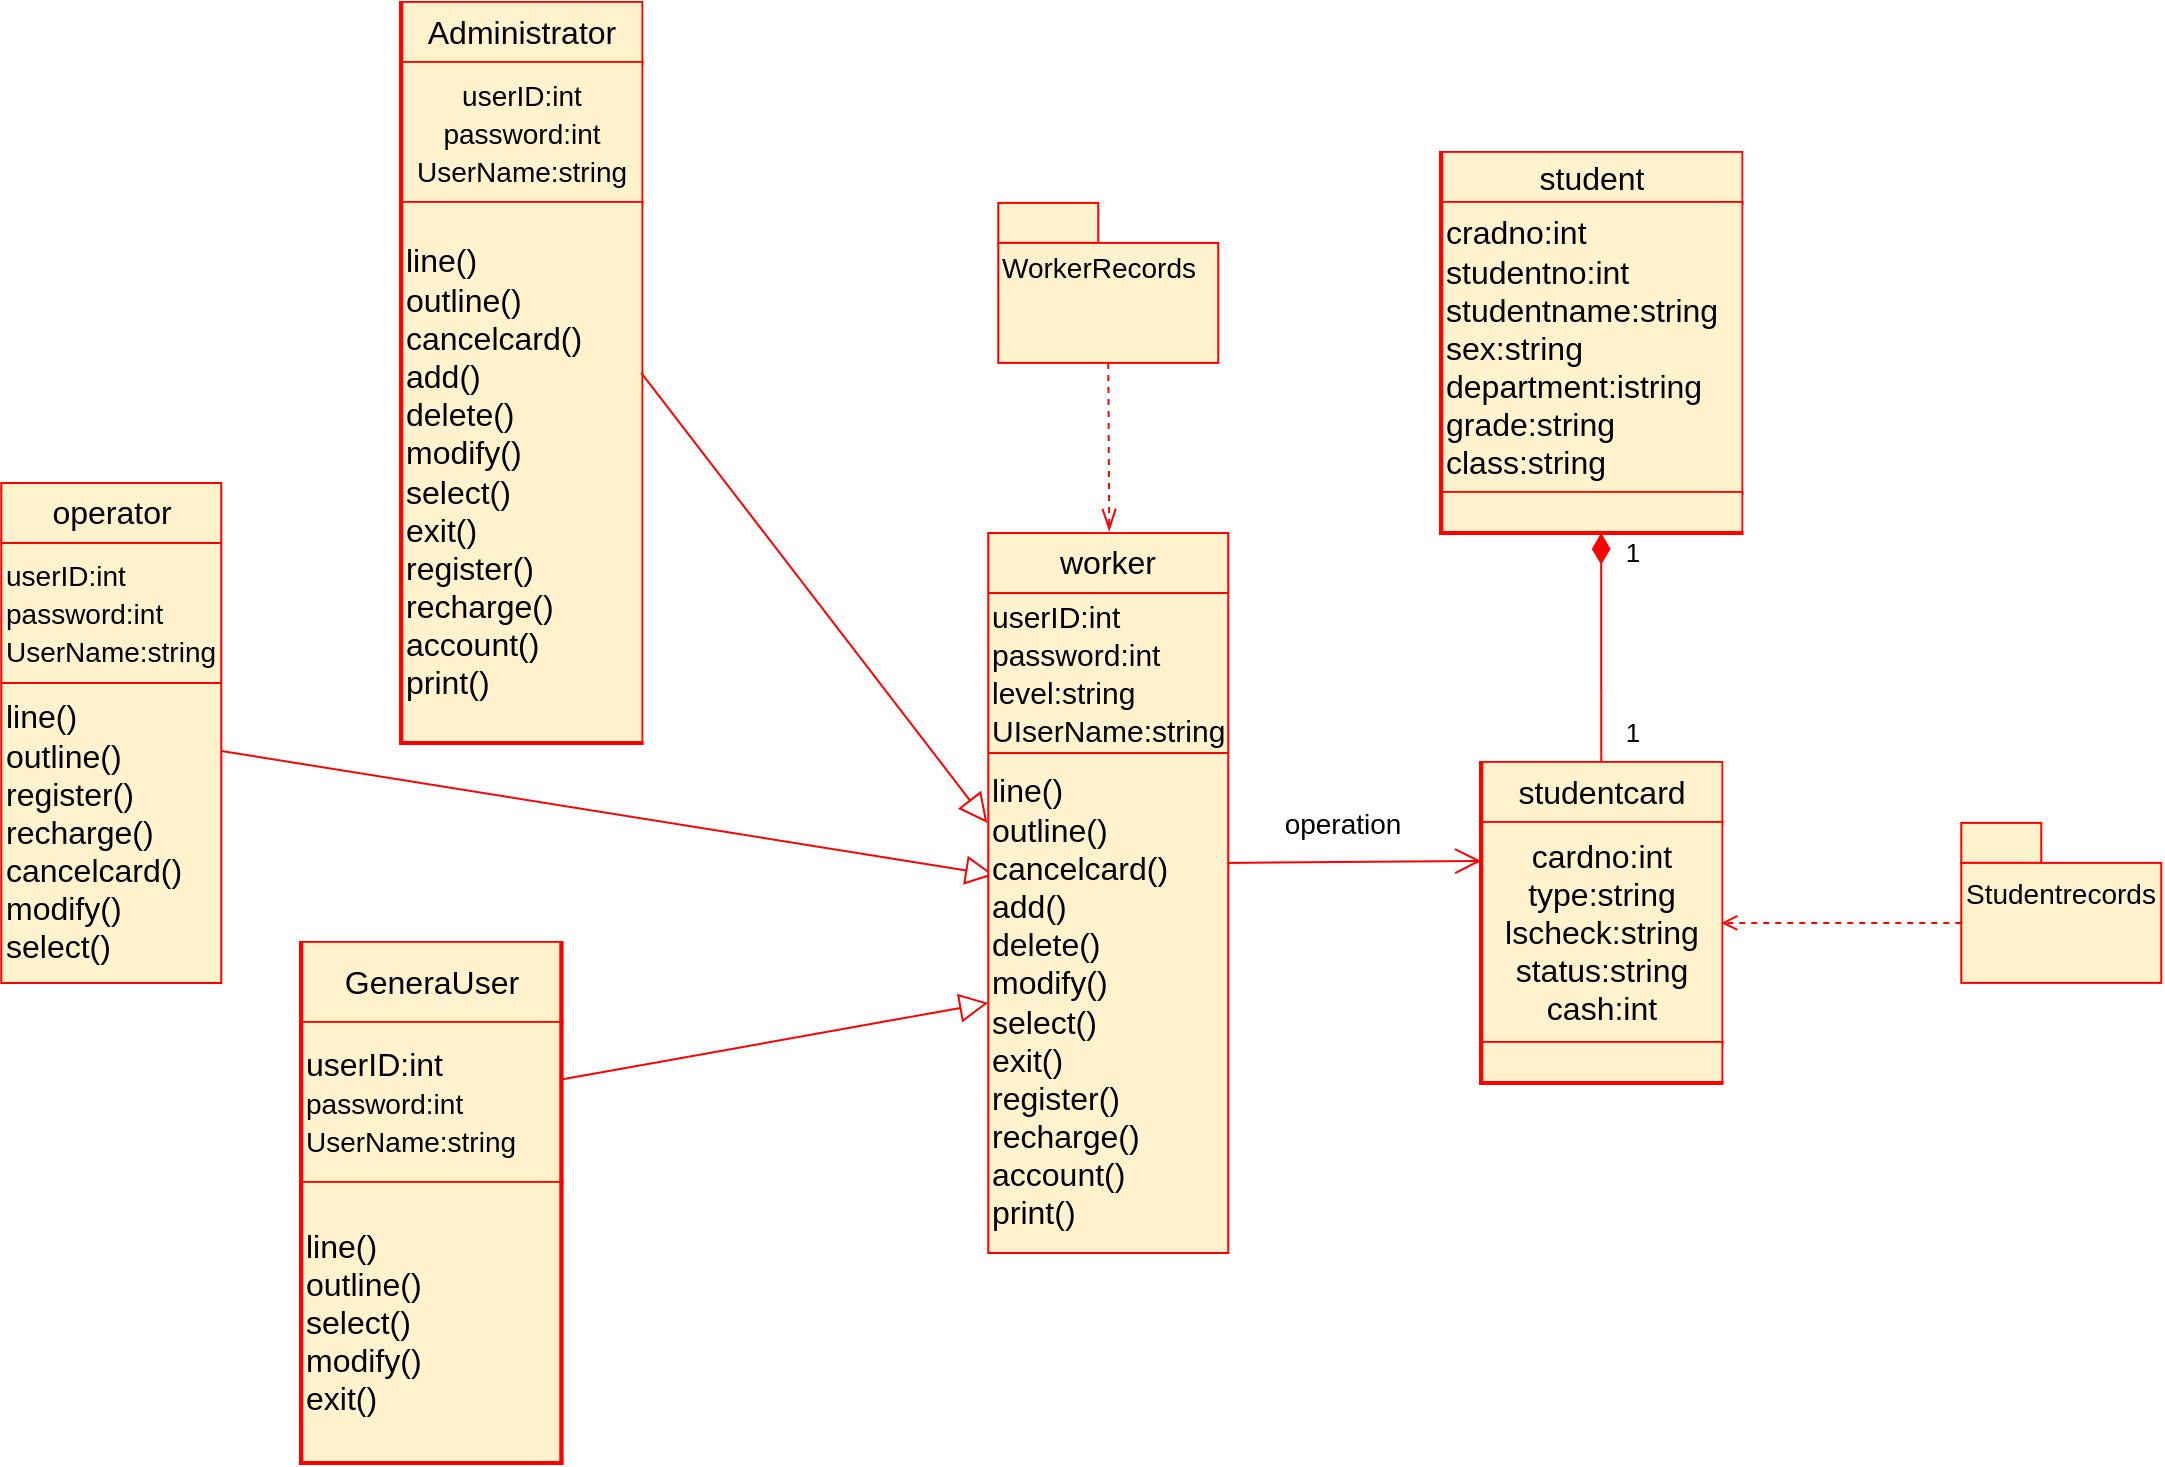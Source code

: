 <mxfile version="22.0.8" type="device">
  <diagram name="第 1 页" id="7wJ1GPNHzhUSzpBrtlll">
    <mxGraphModel dx="611" dy="969" grid="0" gridSize="10" guides="1" tooltips="1" connect="1" arrows="1" fold="1" page="1" pageScale="1" pageWidth="4681" pageHeight="3300" math="0" shadow="0">
      <root>
        <mxCell id="0" />
        <mxCell id="1" parent="0" />
        <mxCell id="9n2RkiRKGLW2JT2aB-Pe-3" value="" style="shape=table;startSize=0;container=1;collapsible=0;childLayout=tableLayout;fontSize=16;strokeWidth=1;fillColor=#fff2cc;strokeColor=#FF0000;swimlaneLine=1;gradientDirection=north;" vertex="1" parent="1">
          <mxGeometry x="924.636" y="664.455" width="110" height="250" as="geometry" />
        </mxCell>
        <mxCell id="9n2RkiRKGLW2JT2aB-Pe-4" value="" style="shape=tableRow;horizontal=0;startSize=0;swimlaneHead=0;swimlaneBody=0;strokeColor=#FF0000;top=0;left=0;bottom=0;right=0;collapsible=0;dropTarget=0;fillColor=none;points=[[0,0.5],[1,0.5]];portConstraint=eastwest;fontSize=16;strokeWidth=1;swimlaneLine=1;gradientColor=none;gradientDirection=north;" vertex="1" parent="9n2RkiRKGLW2JT2aB-Pe-3">
          <mxGeometry width="110" height="30" as="geometry" />
        </mxCell>
        <mxCell id="9n2RkiRKGLW2JT2aB-Pe-5" value="operator" style="shape=partialRectangle;html=1;whiteSpace=wrap;connectable=0;strokeColor=#FF0000;overflow=hidden;fillColor=none;top=0;left=0;bottom=0;right=0;pointerEvents=1;fontSize=16;strokeWidth=1;swimlaneLine=1;gradientColor=none;gradientDirection=north;startSize=0;" vertex="1" parent="9n2RkiRKGLW2JT2aB-Pe-4">
          <mxGeometry width="110" height="30" as="geometry">
            <mxRectangle width="110" height="30" as="alternateBounds" />
          </mxGeometry>
        </mxCell>
        <mxCell id="9n2RkiRKGLW2JT2aB-Pe-6" value="" style="shape=tableRow;horizontal=0;startSize=0;swimlaneHead=0;swimlaneBody=0;strokeColor=#FF0000;top=0;left=0;bottom=0;right=0;collapsible=0;dropTarget=0;fillColor=none;points=[[0,0.5],[1,0.5]];portConstraint=eastwest;fontSize=16;strokeWidth=1;swimlaneLine=1;gradientColor=none;gradientDirection=north;" vertex="1" parent="9n2RkiRKGLW2JT2aB-Pe-3">
          <mxGeometry y="30" width="110" height="70" as="geometry" />
        </mxCell>
        <mxCell id="9n2RkiRKGLW2JT2aB-Pe-7" value="&lt;span style=&quot;font-size: 14px; background-color: initial;&quot;&gt;userID:int&lt;/span&gt;&lt;br&gt;&lt;span style=&quot;font-size: 14px; background-color: initial;&quot;&gt;password:int&lt;/span&gt;&lt;br&gt;&lt;span style=&quot;font-size: 14px; background-color: initial;&quot;&gt;UserName:string&lt;/span&gt;" style="shape=partialRectangle;html=1;whiteSpace=wrap;connectable=0;strokeColor=#FF0000;overflow=hidden;fillColor=none;top=0;left=0;bottom=0;right=0;pointerEvents=1;fontSize=16;strokeWidth=1;swimlaneLine=1;gradientColor=none;gradientDirection=north;startSize=0;align=left;" vertex="1" parent="9n2RkiRKGLW2JT2aB-Pe-6">
          <mxGeometry width="110" height="70" as="geometry">
            <mxRectangle width="110" height="70" as="alternateBounds" />
          </mxGeometry>
        </mxCell>
        <mxCell id="9n2RkiRKGLW2JT2aB-Pe-8" value="" style="shape=tableRow;horizontal=0;startSize=0;swimlaneHead=0;swimlaneBody=0;strokeColor=#FF0000;top=0;left=0;bottom=0;right=0;collapsible=0;dropTarget=0;fillColor=none;points=[[0,0.5],[1,0.5]];portConstraint=eastwest;fontSize=16;strokeWidth=1;swimlaneLine=1;gradientColor=none;gradientDirection=north;" vertex="1" parent="9n2RkiRKGLW2JT2aB-Pe-3">
          <mxGeometry y="100" width="110" height="150" as="geometry" />
        </mxCell>
        <mxCell id="9n2RkiRKGLW2JT2aB-Pe-9" value="line()&lt;br&gt;outline()&lt;br&gt;register()&lt;br&gt;recharge()&lt;br&gt;cancelcard()&lt;br&gt;modify()&lt;br&gt;select()" style="shape=partialRectangle;html=1;whiteSpace=wrap;connectable=0;strokeColor=#FF0000;overflow=hidden;fillColor=none;top=0;left=0;bottom=0;right=0;pointerEvents=1;fontSize=16;strokeWidth=1;swimlaneLine=1;gradientColor=none;gradientDirection=north;startSize=0;align=left;" vertex="1" parent="9n2RkiRKGLW2JT2aB-Pe-8">
          <mxGeometry width="110" height="150" as="geometry">
            <mxRectangle width="110" height="150" as="alternateBounds" />
          </mxGeometry>
        </mxCell>
        <mxCell id="9n2RkiRKGLW2JT2aB-Pe-10" value="" style="endArrow=block;html=1;rounded=0;endFill=0;exitX=1;exitY=0.227;exitDx=0;exitDy=0;exitPerimeter=0;entryX=0.025;entryY=0.244;entryDx=0;entryDy=0;entryPerimeter=0;strokeColor=#f50505;endSize=12;" edge="1" parent="1" source="9n2RkiRKGLW2JT2aB-Pe-8" target="9n2RkiRKGLW2JT2aB-Pe-16">
          <mxGeometry width="50" height="50" relative="1" as="geometry">
            <mxPoint x="1214.636" y="864.455" as="sourcePoint" />
            <mxPoint x="1334.636" y="954.455" as="targetPoint" />
          </mxGeometry>
        </mxCell>
        <mxCell id="9n2RkiRKGLW2JT2aB-Pe-11" value="" style="shape=table;startSize=0;container=1;collapsible=0;childLayout=tableLayout;fontSize=16;fillColor=#fff2cc;strokeColor=#FF0000;" vertex="1" parent="1">
          <mxGeometry x="1418.136" y="689.455" width="120" height="360" as="geometry" />
        </mxCell>
        <mxCell id="9n2RkiRKGLW2JT2aB-Pe-12" value="" style="shape=tableRow;horizontal=0;startSize=0;swimlaneHead=0;swimlaneBody=0;strokeColor=inherit;top=0;left=0;bottom=0;right=0;collapsible=0;dropTarget=0;fillColor=none;points=[[0,0.5],[1,0.5]];portConstraint=eastwest;fontSize=16;" vertex="1" parent="9n2RkiRKGLW2JT2aB-Pe-11">
          <mxGeometry width="120" height="30" as="geometry" />
        </mxCell>
        <mxCell id="9n2RkiRKGLW2JT2aB-Pe-13" value="worker" style="shape=partialRectangle;html=1;whiteSpace=wrap;connectable=0;strokeColor=inherit;overflow=hidden;fillColor=none;top=0;left=0;bottom=0;right=0;pointerEvents=1;fontSize=16;" vertex="1" parent="9n2RkiRKGLW2JT2aB-Pe-12">
          <mxGeometry width="120" height="30" as="geometry">
            <mxRectangle width="120" height="30" as="alternateBounds" />
          </mxGeometry>
        </mxCell>
        <mxCell id="9n2RkiRKGLW2JT2aB-Pe-14" value="" style="shape=tableRow;horizontal=0;startSize=0;swimlaneHead=0;swimlaneBody=0;strokeColor=inherit;top=0;left=0;bottom=0;right=0;collapsible=0;dropTarget=0;fillColor=none;points=[[0,0.5],[1,0.5]];portConstraint=eastwest;fontSize=16;" vertex="1" parent="9n2RkiRKGLW2JT2aB-Pe-11">
          <mxGeometry y="30" width="120" height="80" as="geometry" />
        </mxCell>
        <mxCell id="9n2RkiRKGLW2JT2aB-Pe-15" value="&lt;blockquote style=&quot;margin: 0 0 0 40px; border: none; padding: 0px;&quot;&gt;&lt;/blockquote&gt;&lt;span style=&quot;font-size: 15px; background-color: initial;&quot;&gt;userID:int&lt;/span&gt;&lt;br&gt;&lt;blockquote style=&quot;margin: 0 0 0 40px; border: none; padding: 0px;&quot;&gt;&lt;/blockquote&gt;&lt;span style=&quot;font-size: 15px; background-color: initial;&quot;&gt;password:int&lt;/span&gt;&lt;br&gt;&lt;blockquote style=&quot;margin: 0 0 0 40px; border: none; padding: 0px;&quot;&gt;&lt;/blockquote&gt;&lt;span style=&quot;font-size: 15px; background-color: initial;&quot;&gt;level:string&lt;/span&gt;&lt;br&gt;&lt;font style=&quot;font-size: 15px;&quot;&gt;UIserName:string&lt;/font&gt;" style="shape=partialRectangle;html=1;whiteSpace=wrap;connectable=0;strokeColor=inherit;overflow=hidden;fillColor=none;top=0;left=0;bottom=0;right=0;pointerEvents=1;fontSize=16;align=left;" vertex="1" parent="9n2RkiRKGLW2JT2aB-Pe-14">
          <mxGeometry width="120" height="80" as="geometry">
            <mxRectangle width="120" height="80" as="alternateBounds" />
          </mxGeometry>
        </mxCell>
        <mxCell id="9n2RkiRKGLW2JT2aB-Pe-16" value="" style="shape=tableRow;horizontal=0;startSize=0;swimlaneHead=0;swimlaneBody=0;strokeColor=inherit;top=0;left=0;bottom=0;right=0;collapsible=0;dropTarget=0;fillColor=none;points=[[0,0.5],[1,0.5]];portConstraint=eastwest;fontSize=16;" vertex="1" parent="9n2RkiRKGLW2JT2aB-Pe-11">
          <mxGeometry y="110" width="120" height="250" as="geometry" />
        </mxCell>
        <mxCell id="9n2RkiRKGLW2JT2aB-Pe-17" value="line()&lt;br&gt;outline()&lt;br&gt;cancelcard()&lt;br&gt;add()&lt;br&gt;delete()&lt;br&gt;modify()&lt;br&gt;select()&lt;br&gt;exit()&lt;br&gt;register()&lt;br&gt;recharge()&lt;br&gt;account()&lt;br&gt;print()" style="shape=partialRectangle;html=1;whiteSpace=wrap;connectable=0;strokeColor=inherit;overflow=hidden;fillColor=none;top=0;left=0;bottom=0;right=0;pointerEvents=1;fontSize=16;align=left;" vertex="1" parent="9n2RkiRKGLW2JT2aB-Pe-16">
          <mxGeometry width="120" height="250" as="geometry">
            <mxRectangle width="120" height="250" as="alternateBounds" />
          </mxGeometry>
        </mxCell>
        <mxCell id="9n2RkiRKGLW2JT2aB-Pe-18" value="" style="shape=table;startSize=0;container=1;collapsible=0;childLayout=tableLayout;fontSize=16;fillColor=#fff2cc;strokeColor=#FF0000;strokeWidth=2;swimlaneLine=1;shadow=0;left=1;bottom=1;" vertex="1" parent="1">
          <mxGeometry x="1124.636" y="424.455" width="120" height="370" as="geometry" />
        </mxCell>
        <mxCell id="9n2RkiRKGLW2JT2aB-Pe-19" value="" style="shape=tableRow;horizontal=0;startSize=0;swimlaneHead=0;swimlaneBody=0;strokeColor=#FF0000;top=0;left=1;bottom=1;right=0;collapsible=0;dropTarget=0;fillColor=#fff2cc;points=[[0,0.5],[1,0.5]];portConstraint=eastwest;fontSize=16;strokeWidth=2;swimlaneLine=1;shadow=0;" vertex="1" parent="9n2RkiRKGLW2JT2aB-Pe-18">
          <mxGeometry width="120" height="30" as="geometry" />
        </mxCell>
        <mxCell id="9n2RkiRKGLW2JT2aB-Pe-20" value="Administrator" style="shape=partialRectangle;html=1;whiteSpace=wrap;connectable=0;strokeColor=#FF0000;overflow=hidden;fillColor=#fff2cc;top=0;left=1;bottom=1;right=0;pointerEvents=1;fontSize=16;strokeWidth=2;swimlaneLine=1;startSize=0;shadow=0;" vertex="1" parent="9n2RkiRKGLW2JT2aB-Pe-19">
          <mxGeometry width="120" height="30" as="geometry">
            <mxRectangle width="120" height="30" as="alternateBounds" />
          </mxGeometry>
        </mxCell>
        <mxCell id="9n2RkiRKGLW2JT2aB-Pe-21" value="" style="shape=tableRow;horizontal=0;startSize=0;swimlaneHead=0;swimlaneBody=0;strokeColor=#FF0000;top=0;left=1;bottom=1;right=0;collapsible=0;dropTarget=0;fillColor=#fff2cc;points=[[0,0.5],[1,0.5]];portConstraint=eastwest;fontSize=16;strokeWidth=2;swimlaneLine=1;shadow=0;" vertex="1" parent="9n2RkiRKGLW2JT2aB-Pe-18">
          <mxGeometry y="30" width="120" height="70" as="geometry" />
        </mxCell>
        <mxCell id="9n2RkiRKGLW2JT2aB-Pe-22" value="&lt;font style=&quot;font-size: 14px;&quot;&gt;userID:int&lt;br style=&quot;border-color: var(--border-color);&quot;&gt;password:int&lt;br style=&quot;border-color: var(--border-color);&quot;&gt;UserName:string&lt;/font&gt;" style="shape=partialRectangle;html=1;whiteSpace=wrap;connectable=0;strokeColor=#FF0000;overflow=hidden;fillColor=#fff2cc;top=0;left=1;bottom=1;right=0;pointerEvents=1;fontSize=16;strokeWidth=2;swimlaneLine=1;startSize=0;shadow=0;" vertex="1" parent="9n2RkiRKGLW2JT2aB-Pe-21">
          <mxGeometry width="120" height="70" as="geometry">
            <mxRectangle width="120" height="70" as="alternateBounds" />
          </mxGeometry>
        </mxCell>
        <mxCell id="9n2RkiRKGLW2JT2aB-Pe-23" value="" style="shape=tableRow;horizontal=0;startSize=0;swimlaneHead=0;swimlaneBody=0;strokeColor=#FF0000;top=0;left=1;bottom=1;right=0;collapsible=0;dropTarget=0;fillColor=#fff2cc;points=[[0,0.5],[1,0.5]];portConstraint=eastwest;fontSize=16;strokeWidth=2;swimlaneLine=1;shadow=0;" vertex="1" parent="9n2RkiRKGLW2JT2aB-Pe-18">
          <mxGeometry y="100" width="120" height="270" as="geometry" />
        </mxCell>
        <mxCell id="9n2RkiRKGLW2JT2aB-Pe-24" value="line()&lt;br style=&quot;border-color: var(--border-color);&quot;&gt;outline()&lt;br style=&quot;border-color: var(--border-color);&quot;&gt;cancelcard()&lt;br style=&quot;border-color: var(--border-color);&quot;&gt;add()&lt;br style=&quot;border-color: var(--border-color);&quot;&gt;delete()&lt;br style=&quot;border-color: var(--border-color);&quot;&gt;modify()&lt;br style=&quot;border-color: var(--border-color);&quot;&gt;select()&lt;br style=&quot;border-color: var(--border-color);&quot;&gt;exit()&lt;br style=&quot;border-color: var(--border-color);&quot;&gt;register()&lt;br style=&quot;border-color: var(--border-color);&quot;&gt;recharge()&lt;br style=&quot;border-color: var(--border-color);&quot;&gt;account()&lt;br style=&quot;border-color: var(--border-color);&quot;&gt;print()" style="shape=partialRectangle;html=1;whiteSpace=wrap;connectable=0;strokeColor=#FF0000;overflow=hidden;fillColor=#fff2cc;top=0;left=1;bottom=1;right=0;pointerEvents=1;fontSize=16;strokeWidth=2;swimlaneLine=1;startSize=0;shadow=0;align=left;" vertex="1" parent="9n2RkiRKGLW2JT2aB-Pe-23">
          <mxGeometry width="120" height="270" as="geometry">
            <mxRectangle width="120" height="270" as="alternateBounds" />
          </mxGeometry>
        </mxCell>
        <mxCell id="9n2RkiRKGLW2JT2aB-Pe-25" value="" style="endArrow=block;html=1;rounded=0;endFill=0;exitX=1;exitY=0.5;exitDx=0;exitDy=0;strokeColor=#ff0000;endSize=12;entryX=-0.004;entryY=0.14;entryDx=0;entryDy=0;entryPerimeter=0;" edge="1" parent="1" source="9n2RkiRKGLW2JT2aB-Pe-18" target="9n2RkiRKGLW2JT2aB-Pe-16">
          <mxGeometry width="50" height="50" relative="1" as="geometry">
            <mxPoint x="1574.636" y="754.455" as="sourcePoint" />
            <mxPoint x="1414.636" y="804.455" as="targetPoint" />
          </mxGeometry>
        </mxCell>
        <mxCell id="9n2RkiRKGLW2JT2aB-Pe-26" value="" style="shape=table;startSize=0;container=1;collapsible=0;childLayout=tableLayout;fontSize=16;fillColor=#fff2cc;strokeColor=#FF0000;strokeWidth=2;right=1;left=1;bottom=1;" vertex="1" parent="1">
          <mxGeometry x="1074.636" y="894.455" width="130" height="260" as="geometry" />
        </mxCell>
        <mxCell id="9n2RkiRKGLW2JT2aB-Pe-27" value="" style="shape=tableRow;horizontal=0;startSize=0;swimlaneHead=0;swimlaneBody=0;strokeColor=#FF0000;top=0;left=1;bottom=1;right=1;collapsible=0;dropTarget=0;fillColor=#fff2cc;points=[[0,0.5],[1,0.5]];portConstraint=eastwest;fontSize=16;strokeWidth=2;" vertex="1" parent="9n2RkiRKGLW2JT2aB-Pe-26">
          <mxGeometry width="130" height="40" as="geometry" />
        </mxCell>
        <mxCell id="9n2RkiRKGLW2JT2aB-Pe-28" value="GeneraUser" style="shape=partialRectangle;html=1;whiteSpace=wrap;connectable=0;strokeColor=#FF0000;overflow=hidden;fillColor=#fff2cc;top=0;left=1;bottom=1;right=1;pointerEvents=1;fontSize=16;strokeWidth=2;" vertex="1" parent="9n2RkiRKGLW2JT2aB-Pe-27">
          <mxGeometry width="130" height="40" as="geometry">
            <mxRectangle width="130" height="40" as="alternateBounds" />
          </mxGeometry>
        </mxCell>
        <mxCell id="9n2RkiRKGLW2JT2aB-Pe-29" value="" style="shape=tableRow;horizontal=0;startSize=0;swimlaneHead=0;swimlaneBody=0;strokeColor=#FF0000;top=0;left=1;bottom=1;right=1;collapsible=0;dropTarget=0;fillColor=#fff2cc;points=[[0,0.5],[1,0.5]];portConstraint=eastwest;fontSize=16;strokeWidth=2;" vertex="1" parent="9n2RkiRKGLW2JT2aB-Pe-26">
          <mxGeometry y="40" width="130" height="80" as="geometry" />
        </mxCell>
        <mxCell id="9n2RkiRKGLW2JT2aB-Pe-30" value="userID:int&lt;br style=&quot;border-color: var(--border-color); font-size: 14px;&quot;&gt;&lt;span style=&quot;font-size: 14px;&quot;&gt;password:int&lt;/span&gt;&lt;br style=&quot;border-color: var(--border-color); font-size: 14px;&quot;&gt;&lt;span style=&quot;font-size: 14px;&quot;&gt;UserName:string&lt;/span&gt;" style="shape=partialRectangle;html=1;whiteSpace=wrap;connectable=0;strokeColor=#FF0000;overflow=hidden;fillColor=#fff2cc;top=0;left=1;bottom=1;right=1;pointerEvents=1;fontSize=16;strokeWidth=2;align=left;" vertex="1" parent="9n2RkiRKGLW2JT2aB-Pe-29">
          <mxGeometry width="130" height="80" as="geometry">
            <mxRectangle width="130" height="80" as="alternateBounds" />
          </mxGeometry>
        </mxCell>
        <mxCell id="9n2RkiRKGLW2JT2aB-Pe-31" value="" style="shape=tableRow;horizontal=0;startSize=0;swimlaneHead=0;swimlaneBody=0;strokeColor=#FF0000;top=0;left=1;bottom=1;right=1;collapsible=0;dropTarget=0;fillColor=#fff2cc;points=[[0,0.5],[1,0.5]];portConstraint=eastwest;fontSize=16;strokeWidth=2;" vertex="1" parent="9n2RkiRKGLW2JT2aB-Pe-26">
          <mxGeometry y="120" width="130" height="140" as="geometry" />
        </mxCell>
        <mxCell id="9n2RkiRKGLW2JT2aB-Pe-32" value="line()&lt;br&gt;outline()&lt;br&gt;select()&lt;br&gt;modify()&lt;br&gt;exit()" style="shape=partialRectangle;html=1;whiteSpace=wrap;connectable=0;strokeColor=#FF0000;overflow=hidden;fillColor=#fff2cc;top=0;left=1;bottom=1;right=1;pointerEvents=1;fontSize=16;strokeWidth=2;align=left;" vertex="1" parent="9n2RkiRKGLW2JT2aB-Pe-31">
          <mxGeometry width="130" height="140" as="geometry">
            <mxRectangle width="130" height="140" as="alternateBounds" />
          </mxGeometry>
        </mxCell>
        <mxCell id="9n2RkiRKGLW2JT2aB-Pe-33" value="" style="endArrow=block;html=1;rounded=0;endFill=0;strokeColor=#ff0000;entryX=0;entryY=0.5;entryDx=0;entryDy=0;endSize=12;" edge="1" parent="1" source="9n2RkiRKGLW2JT2aB-Pe-29" target="9n2RkiRKGLW2JT2aB-Pe-16">
          <mxGeometry width="50" height="50" relative="1" as="geometry">
            <mxPoint x="1354.636" y="1064.455" as="sourcePoint" />
            <mxPoint x="1404.636" y="1014.455" as="targetPoint" />
          </mxGeometry>
        </mxCell>
        <mxCell id="9n2RkiRKGLW2JT2aB-Pe-34" value="" style="rounded=0;whiteSpace=wrap;html=1;fillColor=#fff2cc;strokeColor=#ff0000;" vertex="1" parent="1">
          <mxGeometry x="1423.136" y="524.455" width="50" height="20" as="geometry" />
        </mxCell>
        <mxCell id="9n2RkiRKGLW2JT2aB-Pe-35" value="&lt;font style=&quot;font-size: 14px;&quot;&gt;WorkerRecords&lt;br&gt;&lt;br&gt;&lt;br&gt;&lt;/font&gt;" style="rounded=0;whiteSpace=wrap;html=1;align=left;fillColor=#fff2cc;strokeColor=#ff0000;" vertex="1" parent="1">
          <mxGeometry x="1423.136" y="544.455" width="110" height="60" as="geometry" />
        </mxCell>
        <mxCell id="9n2RkiRKGLW2JT2aB-Pe-36" value="" style="endArrow=openThin;html=1;rounded=0;exitX=0.5;exitY=1;exitDx=0;exitDy=0;entryX=0.504;entryY=-0.033;entryDx=0;entryDy=0;entryPerimeter=0;endFill=0;dashed=1;strokeColor=#ff0000;endSize=9;" edge="1" parent="1" source="9n2RkiRKGLW2JT2aB-Pe-35" target="9n2RkiRKGLW2JT2aB-Pe-12">
          <mxGeometry width="50" height="50" relative="1" as="geometry">
            <mxPoint x="1504.636" y="564.455" as="sourcePoint" />
            <mxPoint x="1514.636" y="654.455" as="targetPoint" />
          </mxGeometry>
        </mxCell>
        <mxCell id="9n2RkiRKGLW2JT2aB-Pe-37" value="" style="shape=table;startSize=0;container=1;collapsible=0;childLayout=tableLayout;fontSize=16;fillColor=#fff2cc;strokeColor=#ff0000;bottom=1;left=1;strokeWidth=2;" vertex="1" parent="1">
          <mxGeometry x="1644.636" y="499.455" width="150" height="190" as="geometry" />
        </mxCell>
        <mxCell id="9n2RkiRKGLW2JT2aB-Pe-38" value="" style="shape=tableRow;horizontal=0;startSize=0;swimlaneHead=0;swimlaneBody=0;strokeColor=#ff0000;top=0;left=1;bottom=1;right=0;collapsible=0;dropTarget=0;fillColor=#fff2cc;points=[[0,0.5],[1,0.5]];portConstraint=eastwest;fontSize=16;strokeWidth=2;" vertex="1" parent="9n2RkiRKGLW2JT2aB-Pe-37">
          <mxGeometry width="150" height="25" as="geometry" />
        </mxCell>
        <mxCell id="9n2RkiRKGLW2JT2aB-Pe-39" value="student" style="shape=partialRectangle;html=1;whiteSpace=wrap;connectable=0;strokeColor=#ff0000;overflow=hidden;fillColor=#fff2cc;top=0;left=1;bottom=1;right=0;pointerEvents=1;fontSize=16;strokeWidth=2;" vertex="1" parent="9n2RkiRKGLW2JT2aB-Pe-38">
          <mxGeometry width="150" height="25" as="geometry">
            <mxRectangle width="150" height="25" as="alternateBounds" />
          </mxGeometry>
        </mxCell>
        <mxCell id="9n2RkiRKGLW2JT2aB-Pe-40" value="" style="shape=tableRow;horizontal=0;startSize=0;swimlaneHead=0;swimlaneBody=0;strokeColor=#ff0000;top=0;left=1;bottom=1;right=0;collapsible=0;dropTarget=0;fillColor=#fff2cc;points=[[0,0.5],[1,0.5]];portConstraint=eastwest;fontSize=16;strokeWidth=2;" vertex="1" parent="9n2RkiRKGLW2JT2aB-Pe-37">
          <mxGeometry y="25" width="150" height="145" as="geometry" />
        </mxCell>
        <mxCell id="9n2RkiRKGLW2JT2aB-Pe-41" value="cradno:int&lt;br&gt;studentno:int&lt;br&gt;studentname:string&lt;br&gt;sex:string&lt;br&gt;department:istring&lt;br&gt;grade:string&lt;br&gt;class:string" style="shape=partialRectangle;html=1;whiteSpace=wrap;connectable=0;strokeColor=#ff0000;overflow=hidden;fillColor=#fff2cc;top=0;left=1;bottom=1;right=0;pointerEvents=1;fontSize=16;align=left;strokeWidth=2;" vertex="1" parent="9n2RkiRKGLW2JT2aB-Pe-40">
          <mxGeometry width="150" height="145" as="geometry">
            <mxRectangle width="150" height="145" as="alternateBounds" />
          </mxGeometry>
        </mxCell>
        <mxCell id="9n2RkiRKGLW2JT2aB-Pe-42" value="" style="shape=tableRow;horizontal=0;startSize=0;swimlaneHead=0;swimlaneBody=0;strokeColor=#ff0000;top=0;left=1;bottom=1;right=0;collapsible=0;dropTarget=0;fillColor=#fff2cc;points=[[0,0.5],[1,0.5]];portConstraint=eastwest;fontSize=16;strokeWidth=2;" vertex="1" parent="9n2RkiRKGLW2JT2aB-Pe-37">
          <mxGeometry y="170" width="150" height="20" as="geometry" />
        </mxCell>
        <mxCell id="9n2RkiRKGLW2JT2aB-Pe-43" value="" style="shape=partialRectangle;html=1;whiteSpace=wrap;connectable=0;strokeColor=#ff0000;overflow=hidden;fillColor=#fff2cc;top=0;left=1;bottom=1;right=0;pointerEvents=1;fontSize=16;strokeWidth=2;" vertex="1" parent="9n2RkiRKGLW2JT2aB-Pe-42">
          <mxGeometry width="150" height="20" as="geometry">
            <mxRectangle width="150" height="20" as="alternateBounds" />
          </mxGeometry>
        </mxCell>
        <mxCell id="9n2RkiRKGLW2JT2aB-Pe-44" value="" style="endArrow=diamondThin;html=1;rounded=0;endFill=1;entryX=0.533;entryY=1;entryDx=0;entryDy=0;entryPerimeter=0;endSize=13;strokeColor=#ff0000;" edge="1" parent="1" target="9n2RkiRKGLW2JT2aB-Pe-42">
          <mxGeometry width="50" height="50" relative="1" as="geometry">
            <mxPoint x="1724.636" y="834.455" as="sourcePoint" />
            <mxPoint x="1654.636" y="814.455" as="targetPoint" />
          </mxGeometry>
        </mxCell>
        <mxCell id="9n2RkiRKGLW2JT2aB-Pe-45" value="&lt;font style=&quot;font-size: 13px;&quot;&gt;1&lt;/font&gt;" style="text;html=1;align=center;verticalAlign=middle;resizable=0;points=[];autosize=1;strokeColor=none;fillColor=none;" vertex="1" parent="1">
          <mxGeometry x="1724.636" y="684.455" width="30" height="30" as="geometry" />
        </mxCell>
        <mxCell id="9n2RkiRKGLW2JT2aB-Pe-46" value="" style="shape=table;startSize=0;container=1;collapsible=0;childLayout=tableLayout;fontSize=16;fillColor=#fff2cc;strokeColor=#FF0000;left=1;bottom=1;strokeWidth=2;" vertex="1" parent="1">
          <mxGeometry x="1664.636" y="804.455" width="120" height="160" as="geometry" />
        </mxCell>
        <mxCell id="9n2RkiRKGLW2JT2aB-Pe-47" value="" style="shape=tableRow;horizontal=0;startSize=0;swimlaneHead=0;swimlaneBody=0;strokeColor=#FF0000;top=0;left=1;bottom=1;right=0;collapsible=0;dropTarget=0;fillColor=#fff2cc;points=[[0,0.5],[1,0.5]];portConstraint=eastwest;fontSize=16;strokeWidth=2;" vertex="1" parent="9n2RkiRKGLW2JT2aB-Pe-46">
          <mxGeometry width="120" height="30" as="geometry" />
        </mxCell>
        <mxCell id="9n2RkiRKGLW2JT2aB-Pe-48" value="studentcard" style="shape=partialRectangle;html=1;whiteSpace=wrap;connectable=0;strokeColor=#FF0000;overflow=hidden;fillColor=#fff2cc;top=0;left=1;bottom=1;right=0;pointerEvents=1;fontSize=16;strokeWidth=2;" vertex="1" parent="9n2RkiRKGLW2JT2aB-Pe-47">
          <mxGeometry width="120" height="30" as="geometry">
            <mxRectangle width="120" height="30" as="alternateBounds" />
          </mxGeometry>
        </mxCell>
        <mxCell id="9n2RkiRKGLW2JT2aB-Pe-49" value="" style="shape=tableRow;horizontal=0;startSize=0;swimlaneHead=0;swimlaneBody=0;strokeColor=#FF0000;top=0;left=1;bottom=1;right=0;collapsible=0;dropTarget=0;fillColor=#fff2cc;points=[[0,0.5],[1,0.5]];portConstraint=eastwest;fontSize=16;strokeWidth=2;" vertex="1" parent="9n2RkiRKGLW2JT2aB-Pe-46">
          <mxGeometry y="30" width="120" height="110" as="geometry" />
        </mxCell>
        <mxCell id="9n2RkiRKGLW2JT2aB-Pe-50" value="cardno:int&lt;br&gt;type:string&lt;br&gt;lscheck:string&lt;br&gt;status:string&lt;br&gt;cash:int" style="shape=partialRectangle;html=1;whiteSpace=wrap;connectable=0;strokeColor=#FF0000;overflow=hidden;fillColor=#fff2cc;top=0;left=1;bottom=1;right=0;pointerEvents=1;fontSize=16;strokeWidth=2;" vertex="1" parent="9n2RkiRKGLW2JT2aB-Pe-49">
          <mxGeometry width="120" height="110" as="geometry">
            <mxRectangle width="120" height="110" as="alternateBounds" />
          </mxGeometry>
        </mxCell>
        <mxCell id="9n2RkiRKGLW2JT2aB-Pe-51" value="" style="shape=tableRow;horizontal=0;startSize=0;swimlaneHead=0;swimlaneBody=0;strokeColor=#FF0000;top=0;left=1;bottom=1;right=0;collapsible=0;dropTarget=0;fillColor=#fff2cc;points=[[0,0.5],[1,0.5]];portConstraint=eastwest;fontSize=16;strokeWidth=2;" vertex="1" parent="9n2RkiRKGLW2JT2aB-Pe-46">
          <mxGeometry y="140" width="120" height="20" as="geometry" />
        </mxCell>
        <mxCell id="9n2RkiRKGLW2JT2aB-Pe-52" value="" style="shape=partialRectangle;html=1;whiteSpace=wrap;connectable=0;strokeColor=#FF0000;overflow=hidden;fillColor=#fff2cc;top=0;left=1;bottom=1;right=0;pointerEvents=1;fontSize=16;strokeWidth=2;" vertex="1" parent="9n2RkiRKGLW2JT2aB-Pe-51">
          <mxGeometry width="120" height="20" as="geometry">
            <mxRectangle width="120" height="20" as="alternateBounds" />
          </mxGeometry>
        </mxCell>
        <mxCell id="9n2RkiRKGLW2JT2aB-Pe-53" value="" style="endArrow=open;html=1;rounded=0;entryX=0;entryY=0.173;entryDx=0;entryDy=0;entryPerimeter=0;endFill=0;endSize=11;strokeColor=#ff0000;exitX=0.996;exitY=0.22;exitDx=0;exitDy=0;exitPerimeter=0;" edge="1" parent="1" source="9n2RkiRKGLW2JT2aB-Pe-16" target="9n2RkiRKGLW2JT2aB-Pe-49">
          <mxGeometry width="50" height="50" relative="1" as="geometry">
            <mxPoint x="1544.636" y="853.455" as="sourcePoint" />
            <mxPoint x="1604.636" y="724.455" as="targetPoint" />
          </mxGeometry>
        </mxCell>
        <mxCell id="9n2RkiRKGLW2JT2aB-Pe-54" value="&lt;font style=&quot;font-size: 14px;&quot;&gt;operation&lt;/font&gt;" style="edgeLabel;html=1;align=center;verticalAlign=middle;resizable=0;points=[];" connectable="0" vertex="1" parent="9n2RkiRKGLW2JT2aB-Pe-53">
          <mxGeometry x="0.433" y="-3" relative="1" as="geometry">
            <mxPoint x="-34" y="-22" as="offset" />
          </mxGeometry>
        </mxCell>
        <mxCell id="9n2RkiRKGLW2JT2aB-Pe-55" value="" style="rounded=0;whiteSpace=wrap;html=1;fillColor=#fff2cc;strokeColor=#FF0000;" vertex="1" parent="1">
          <mxGeometry x="1904.636" y="834.455" width="40" height="20" as="geometry" />
        </mxCell>
        <mxCell id="9n2RkiRKGLW2JT2aB-Pe-56" value="&lt;font style=&quot;font-size: 14px;&quot;&gt;Studentrecords&lt;/font&gt;&lt;br&gt;&lt;br&gt;&lt;br&gt;" style="rounded=0;whiteSpace=wrap;html=1;align=left;fillColor=#fff2cc;strokeColor=#FF0000;" vertex="1" parent="1">
          <mxGeometry x="1904.636" y="854.455" width="100" height="60" as="geometry" />
        </mxCell>
        <mxCell id="9n2RkiRKGLW2JT2aB-Pe-57" value="" style="endArrow=open;html=1;rounded=0;exitX=0;exitY=0.5;exitDx=0;exitDy=0;entryX=1;entryY=0.5;entryDx=0;entryDy=0;endFill=0;dashed=1;strokeColor=#FF0000;" edge="1" parent="1" source="9n2RkiRKGLW2JT2aB-Pe-56" target="9n2RkiRKGLW2JT2aB-Pe-46">
          <mxGeometry width="50" height="50" relative="1" as="geometry">
            <mxPoint x="1804.636" y="764.455" as="sourcePoint" />
            <mxPoint x="1854.636" y="714.455" as="targetPoint" />
          </mxGeometry>
        </mxCell>
        <mxCell id="9n2RkiRKGLW2JT2aB-Pe-58" value="&lt;font style=&quot;font-size: 13px;&quot;&gt;1&lt;/font&gt;" style="text;html=1;align=center;verticalAlign=middle;resizable=0;points=[];autosize=1;strokeColor=none;fillColor=none;" vertex="1" parent="1">
          <mxGeometry x="1724.636" y="774.455" width="30" height="30" as="geometry" />
        </mxCell>
      </root>
    </mxGraphModel>
  </diagram>
</mxfile>
